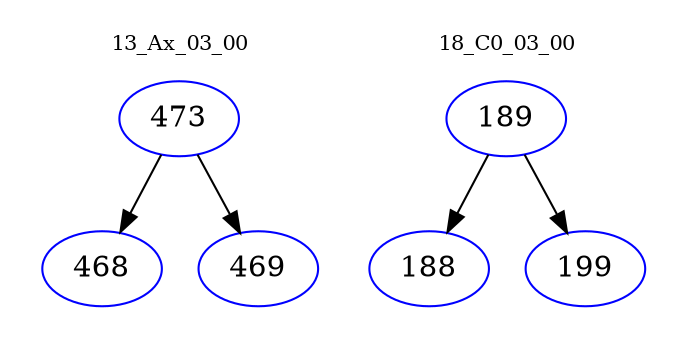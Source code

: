 digraph{
subgraph cluster_0 {
color = white
label = "13_Ax_03_00";
fontsize=10;
T0_473 [label="473", color="blue"]
T0_473 -> T0_468 [color="black"]
T0_468 [label="468", color="blue"]
T0_473 -> T0_469 [color="black"]
T0_469 [label="469", color="blue"]
}
subgraph cluster_1 {
color = white
label = "18_C0_03_00";
fontsize=10;
T1_189 [label="189", color="blue"]
T1_189 -> T1_188 [color="black"]
T1_188 [label="188", color="blue"]
T1_189 -> T1_199 [color="black"]
T1_199 [label="199", color="blue"]
}
}
